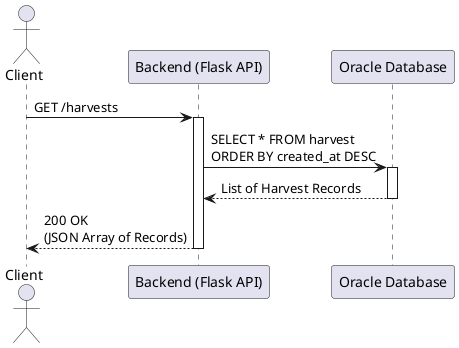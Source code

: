 @startuml SequenceGet
' Sequence Diagram for GET /harvests Request

actor Client
participant "Backend (Flask API)" as Backend
participant "Oracle Database" as DB

Client -> Backend: GET /harvests
activate Backend

Backend -> DB: SELECT * FROM harvest\nORDER BY created_at DESC
activate DB
DB --> Backend: List of Harvest Records
deactivate DB

Backend --> Client: 200 OK\n(JSON Array of Records)
deactivate Backend

@enduml
